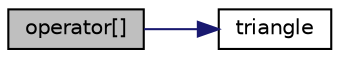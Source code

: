 digraph "operator[]"
{
 // LATEX_PDF_SIZE
  edge [fontname="Helvetica",fontsize="10",labelfontname="Helvetica",labelfontsize="10"];
  node [fontname="Helvetica",fontsize="10",shape=record];
  rankdir="LR";
  Node1 [label="operator[]",height=0.2,width=0.4,color="black", fillcolor="grey75", style="filled", fontcolor="black",tooltip=" "];
  Node1 -> Node2 [color="midnightblue",fontsize="10",style="solid",fontname="Helvetica"];
  Node2 [label="triangle",height=0.2,width=0.4,color="black", fillcolor="white", style="filled",URL="$classpFlow_1_1triangleAccessor.html#ab8f0a3133d3ccb448aed614acc74b5a3",tooltip=" "];
}
